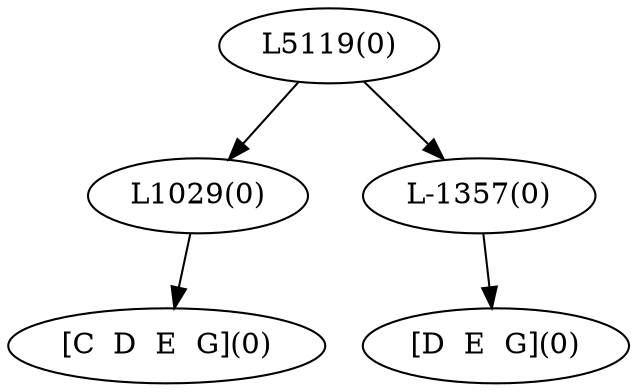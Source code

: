 digraph sample{
"L1029(0)"->"[C  D  E  G](0)"
"L-1357(0)"->"[D  E  G](0)"
"L5119(0)"->"L1029(0)"
"L5119(0)"->"L-1357(0)"
{rank = min; "L5119(0)"}
{rank = same; "L1029(0)"; "L-1357(0)";}
{rank = max; "[C  D  E  G](0)"; "[D  E  G](0)";}
}